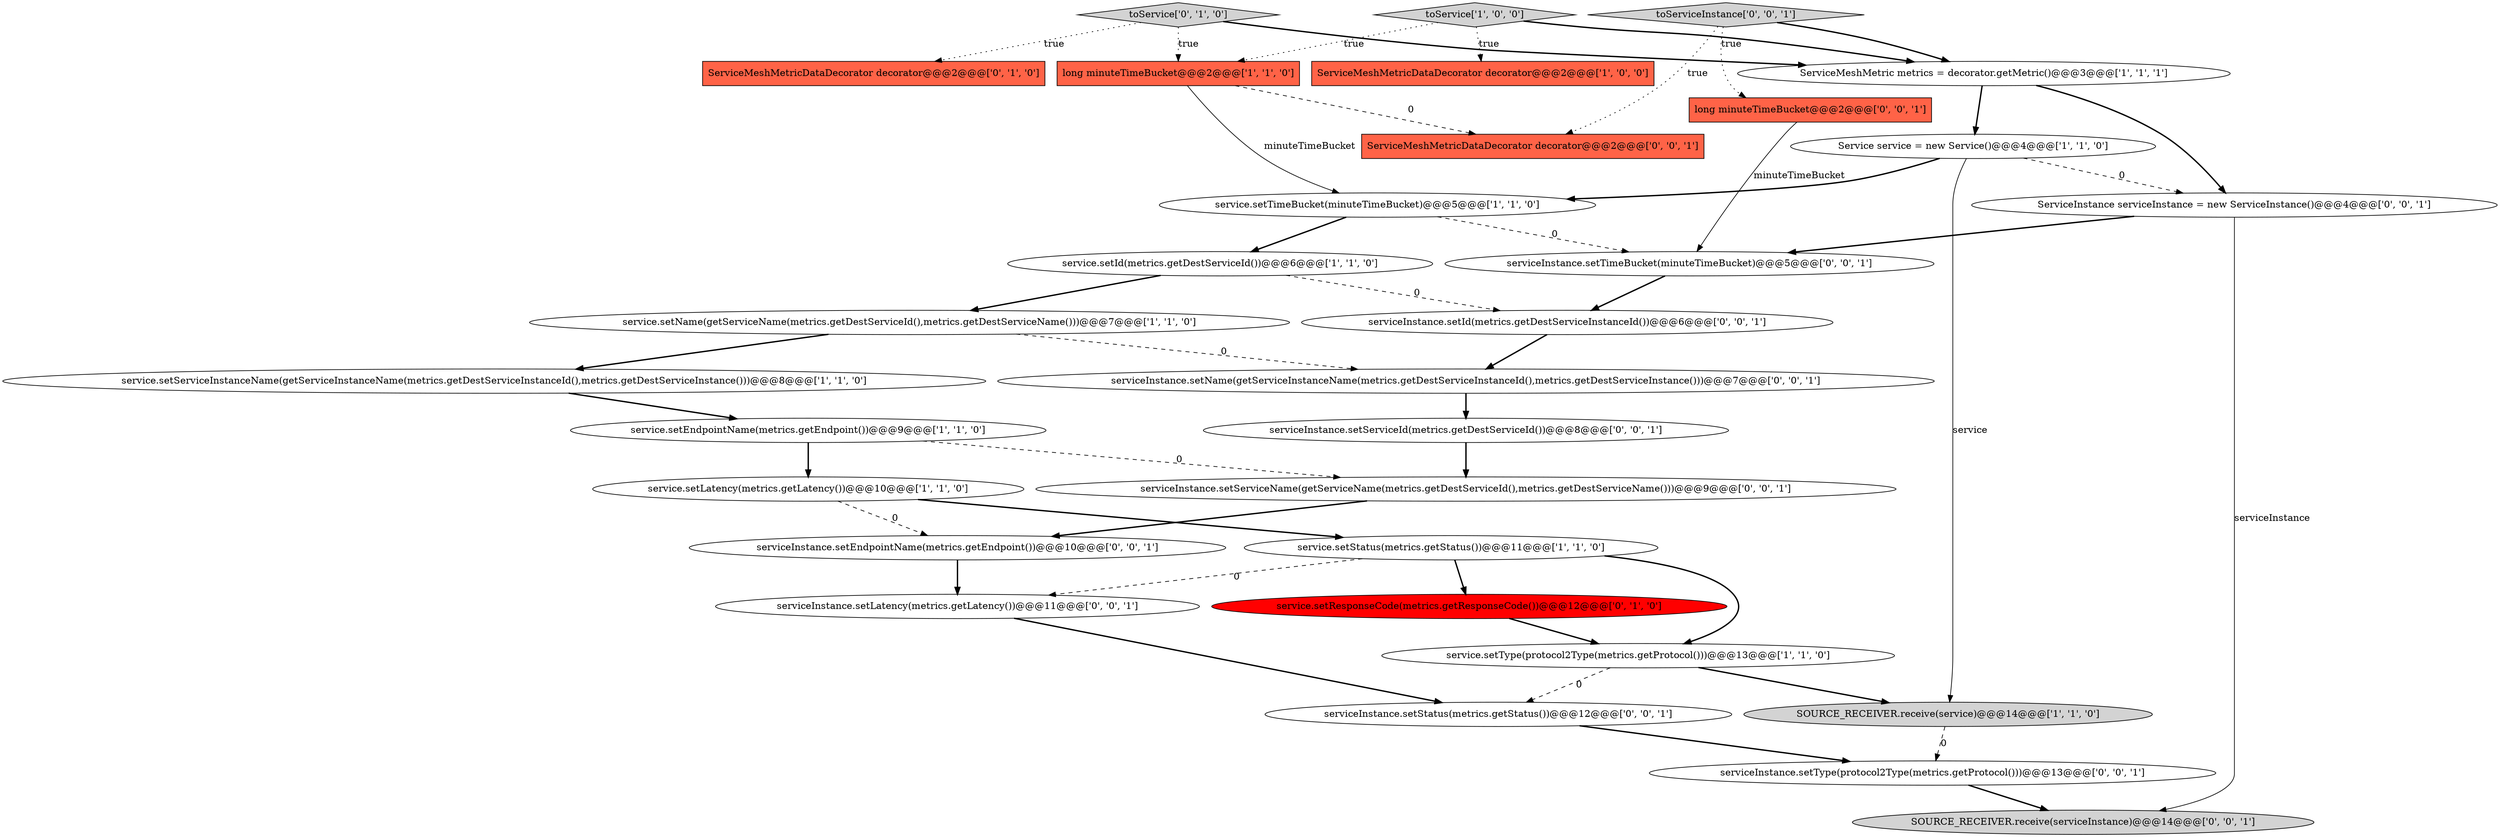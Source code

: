 digraph {
9 [style = filled, label = "service.setTimeBucket(minuteTimeBucket)@@@5@@@['1', '1', '0']", fillcolor = white, shape = ellipse image = "AAA0AAABBB1BBB"];
21 [style = filled, label = "serviceInstance.setEndpointName(metrics.getEndpoint())@@@10@@@['0', '0', '1']", fillcolor = white, shape = ellipse image = "AAA0AAABBB3BBB"];
5 [style = filled, label = "ServiceMeshMetric metrics = decorator.getMetric()@@@3@@@['1', '1', '1']", fillcolor = white, shape = ellipse image = "AAA0AAABBB1BBB"];
19 [style = filled, label = "serviceInstance.setId(metrics.getDestServiceInstanceId())@@@6@@@['0', '0', '1']", fillcolor = white, shape = ellipse image = "AAA0AAABBB3BBB"];
7 [style = filled, label = "service.setLatency(metrics.getLatency())@@@10@@@['1', '1', '0']", fillcolor = white, shape = ellipse image = "AAA0AAABBB1BBB"];
18 [style = filled, label = "serviceInstance.setServiceName(getServiceName(metrics.getDestServiceId(),metrics.getDestServiceName()))@@@9@@@['0', '0', '1']", fillcolor = white, shape = ellipse image = "AAA0AAABBB3BBB"];
20 [style = filled, label = "long minuteTimeBucket@@@2@@@['0', '0', '1']", fillcolor = tomato, shape = box image = "AAA0AAABBB3BBB"];
25 [style = filled, label = "serviceInstance.setStatus(metrics.getStatus())@@@12@@@['0', '0', '1']", fillcolor = white, shape = ellipse image = "AAA0AAABBB3BBB"];
15 [style = filled, label = "service.setResponseCode(metrics.getResponseCode())@@@12@@@['0', '1', '0']", fillcolor = red, shape = ellipse image = "AAA1AAABBB2BBB"];
6 [style = filled, label = "service.setEndpointName(metrics.getEndpoint())@@@9@@@['1', '1', '0']", fillcolor = white, shape = ellipse image = "AAA0AAABBB1BBB"];
16 [style = filled, label = "toService['0', '1', '0']", fillcolor = lightgray, shape = diamond image = "AAA0AAABBB2BBB"];
29 [style = filled, label = "serviceInstance.setLatency(metrics.getLatency())@@@11@@@['0', '0', '1']", fillcolor = white, shape = ellipse image = "AAA0AAABBB3BBB"];
22 [style = filled, label = "toServiceInstance['0', '0', '1']", fillcolor = lightgray, shape = diamond image = "AAA0AAABBB3BBB"];
12 [style = filled, label = "long minuteTimeBucket@@@2@@@['1', '1', '0']", fillcolor = tomato, shape = box image = "AAA0AAABBB1BBB"];
30 [style = filled, label = "ServiceInstance serviceInstance = new ServiceInstance()@@@4@@@['0', '0', '1']", fillcolor = white, shape = ellipse image = "AAA0AAABBB3BBB"];
8 [style = filled, label = "service.setType(protocol2Type(metrics.getProtocol()))@@@13@@@['1', '1', '0']", fillcolor = white, shape = ellipse image = "AAA0AAABBB1BBB"];
26 [style = filled, label = "serviceInstance.setName(getServiceInstanceName(metrics.getDestServiceInstanceId(),metrics.getDestServiceInstance()))@@@7@@@['0', '0', '1']", fillcolor = white, shape = ellipse image = "AAA0AAABBB3BBB"];
27 [style = filled, label = "serviceInstance.setType(protocol2Type(metrics.getProtocol()))@@@13@@@['0', '0', '1']", fillcolor = white, shape = ellipse image = "AAA0AAABBB3BBB"];
23 [style = filled, label = "serviceInstance.setTimeBucket(minuteTimeBucket)@@@5@@@['0', '0', '1']", fillcolor = white, shape = ellipse image = "AAA0AAABBB3BBB"];
14 [style = filled, label = "ServiceMeshMetricDataDecorator decorator@@@2@@@['0', '1', '0']", fillcolor = tomato, shape = box image = "AAA0AAABBB2BBB"];
1 [style = filled, label = "ServiceMeshMetricDataDecorator decorator@@@2@@@['1', '0', '0']", fillcolor = tomato, shape = box image = "AAA0AAABBB1BBB"];
13 [style = filled, label = "service.setName(getServiceName(metrics.getDestServiceId(),metrics.getDestServiceName()))@@@7@@@['1', '1', '0']", fillcolor = white, shape = ellipse image = "AAA0AAABBB1BBB"];
10 [style = filled, label = "service.setId(metrics.getDestServiceId())@@@6@@@['1', '1', '0']", fillcolor = white, shape = ellipse image = "AAA0AAABBB1BBB"];
4 [style = filled, label = "SOURCE_RECEIVER.receive(service)@@@14@@@['1', '1', '0']", fillcolor = lightgray, shape = ellipse image = "AAA0AAABBB1BBB"];
0 [style = filled, label = "toService['1', '0', '0']", fillcolor = lightgray, shape = diamond image = "AAA0AAABBB1BBB"];
17 [style = filled, label = "serviceInstance.setServiceId(metrics.getDestServiceId())@@@8@@@['0', '0', '1']", fillcolor = white, shape = ellipse image = "AAA0AAABBB3BBB"];
24 [style = filled, label = "ServiceMeshMetricDataDecorator decorator@@@2@@@['0', '0', '1']", fillcolor = tomato, shape = box image = "AAA0AAABBB3BBB"];
2 [style = filled, label = "Service service = new Service()@@@4@@@['1', '1', '0']", fillcolor = white, shape = ellipse image = "AAA0AAABBB1BBB"];
11 [style = filled, label = "service.setStatus(metrics.getStatus())@@@11@@@['1', '1', '0']", fillcolor = white, shape = ellipse image = "AAA0AAABBB1BBB"];
3 [style = filled, label = "service.setServiceInstanceName(getServiceInstanceName(metrics.getDestServiceInstanceId(),metrics.getDestServiceInstance()))@@@8@@@['1', '1', '0']", fillcolor = white, shape = ellipse image = "AAA0AAABBB1BBB"];
28 [style = filled, label = "SOURCE_RECEIVER.receive(serviceInstance)@@@14@@@['0', '0', '1']", fillcolor = lightgray, shape = ellipse image = "AAA0AAABBB3BBB"];
0->12 [style = dotted, label="true"];
7->11 [style = bold, label=""];
16->12 [style = dotted, label="true"];
7->21 [style = dashed, label="0"];
26->17 [style = bold, label=""];
20->23 [style = solid, label="minuteTimeBucket"];
10->19 [style = dashed, label="0"];
12->9 [style = solid, label="minuteTimeBucket"];
27->28 [style = bold, label=""];
2->4 [style = solid, label="service"];
30->23 [style = bold, label=""];
11->29 [style = dashed, label="0"];
29->25 [style = bold, label=""];
3->6 [style = bold, label=""];
4->27 [style = dashed, label="0"];
2->9 [style = bold, label=""];
9->10 [style = bold, label=""];
22->24 [style = dotted, label="true"];
2->30 [style = dashed, label="0"];
13->26 [style = dashed, label="0"];
22->5 [style = bold, label=""];
9->23 [style = dashed, label="0"];
11->15 [style = bold, label=""];
30->28 [style = solid, label="serviceInstance"];
6->18 [style = dashed, label="0"];
25->27 [style = bold, label=""];
5->2 [style = bold, label=""];
21->29 [style = bold, label=""];
22->20 [style = dotted, label="true"];
13->3 [style = bold, label=""];
10->13 [style = bold, label=""];
19->26 [style = bold, label=""];
23->19 [style = bold, label=""];
0->1 [style = dotted, label="true"];
12->24 [style = dashed, label="0"];
16->14 [style = dotted, label="true"];
16->5 [style = bold, label=""];
11->8 [style = bold, label=""];
8->25 [style = dashed, label="0"];
5->30 [style = bold, label=""];
8->4 [style = bold, label=""];
18->21 [style = bold, label=""];
6->7 [style = bold, label=""];
15->8 [style = bold, label=""];
17->18 [style = bold, label=""];
0->5 [style = bold, label=""];
}
